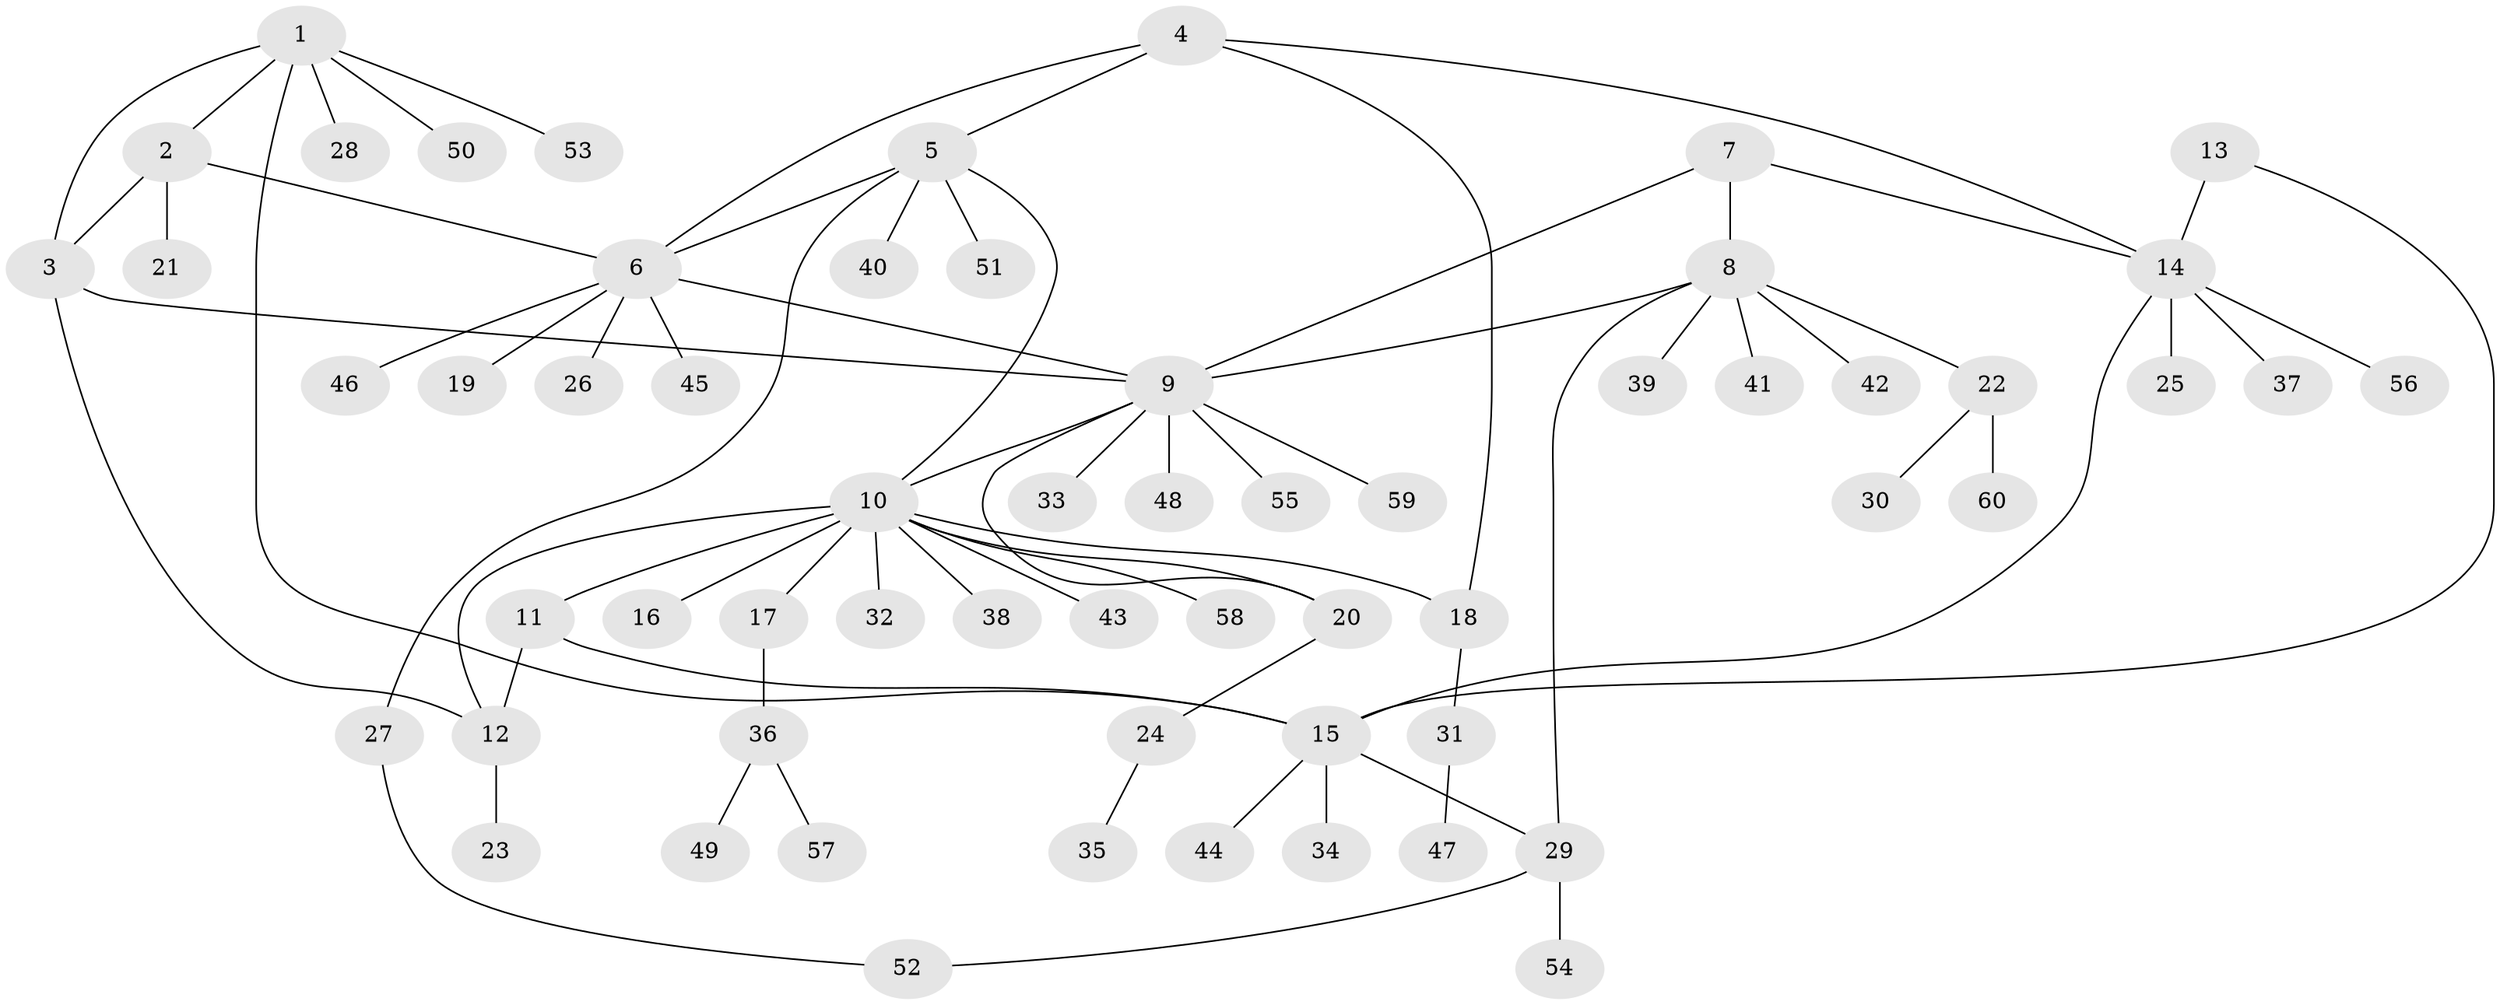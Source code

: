 // coarse degree distribution, {4: 0.046511627906976744, 3: 0.09302325581395349, 6: 0.046511627906976744, 5: 0.09302325581395349, 7: 0.023255813953488372, 1: 0.5581395348837209, 2: 0.09302325581395349, 10: 0.023255813953488372, 9: 0.023255813953488372}
// Generated by graph-tools (version 1.1) at 2025/37/03/04/25 23:37:50]
// undirected, 60 vertices, 74 edges
graph export_dot {
  node [color=gray90,style=filled];
  1;
  2;
  3;
  4;
  5;
  6;
  7;
  8;
  9;
  10;
  11;
  12;
  13;
  14;
  15;
  16;
  17;
  18;
  19;
  20;
  21;
  22;
  23;
  24;
  25;
  26;
  27;
  28;
  29;
  30;
  31;
  32;
  33;
  34;
  35;
  36;
  37;
  38;
  39;
  40;
  41;
  42;
  43;
  44;
  45;
  46;
  47;
  48;
  49;
  50;
  51;
  52;
  53;
  54;
  55;
  56;
  57;
  58;
  59;
  60;
  1 -- 2;
  1 -- 3;
  1 -- 15;
  1 -- 28;
  1 -- 50;
  1 -- 53;
  2 -- 3;
  2 -- 6;
  2 -- 21;
  3 -- 9;
  3 -- 12;
  4 -- 5;
  4 -- 6;
  4 -- 14;
  4 -- 18;
  5 -- 6;
  5 -- 10;
  5 -- 27;
  5 -- 40;
  5 -- 51;
  6 -- 9;
  6 -- 19;
  6 -- 26;
  6 -- 45;
  6 -- 46;
  7 -- 8;
  7 -- 9;
  7 -- 14;
  8 -- 9;
  8 -- 22;
  8 -- 29;
  8 -- 39;
  8 -- 41;
  8 -- 42;
  9 -- 10;
  9 -- 20;
  9 -- 33;
  9 -- 48;
  9 -- 55;
  9 -- 59;
  10 -- 11;
  10 -- 12;
  10 -- 16;
  10 -- 17;
  10 -- 18;
  10 -- 20;
  10 -- 32;
  10 -- 38;
  10 -- 43;
  10 -- 58;
  11 -- 12;
  11 -- 15;
  12 -- 23;
  13 -- 14;
  13 -- 15;
  14 -- 15;
  14 -- 25;
  14 -- 37;
  14 -- 56;
  15 -- 29;
  15 -- 34;
  15 -- 44;
  17 -- 36;
  18 -- 31;
  20 -- 24;
  22 -- 30;
  22 -- 60;
  24 -- 35;
  27 -- 52;
  29 -- 52;
  29 -- 54;
  31 -- 47;
  36 -- 49;
  36 -- 57;
}
